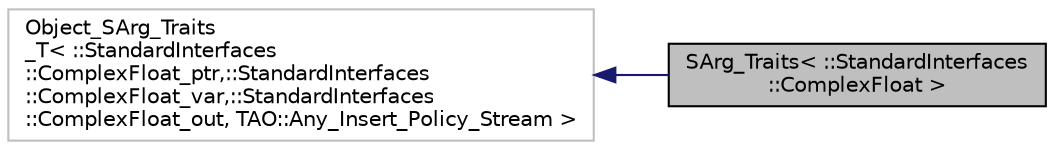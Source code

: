 digraph "SArg_Traits&lt; ::StandardInterfaces::ComplexFloat &gt;"
{
 // INTERACTIVE_SVG=YES
  edge [fontname="Helvetica",fontsize="10",labelfontname="Helvetica",labelfontsize="10"];
  node [fontname="Helvetica",fontsize="10",shape=record];
  rankdir="LR";
  Node1 [label="SArg_Traits\< ::StandardInterfaces\l::ComplexFloat \>",height=0.2,width=0.4,color="black", fillcolor="grey75", style="filled", fontcolor="black"];
  Node2 -> Node1 [dir="back",color="midnightblue",fontsize="10",style="solid",fontname="Helvetica"];
  Node2 [label="Object_SArg_Traits\l_T\< ::StandardInterfaces\l::ComplexFloat_ptr,::StandardInterfaces\l::ComplexFloat_var,::StandardInterfaces\l::ComplexFloat_out, TAO::Any_Insert_Policy_Stream \>",height=0.2,width=0.4,color="grey75", fillcolor="white", style="filled"];
}
